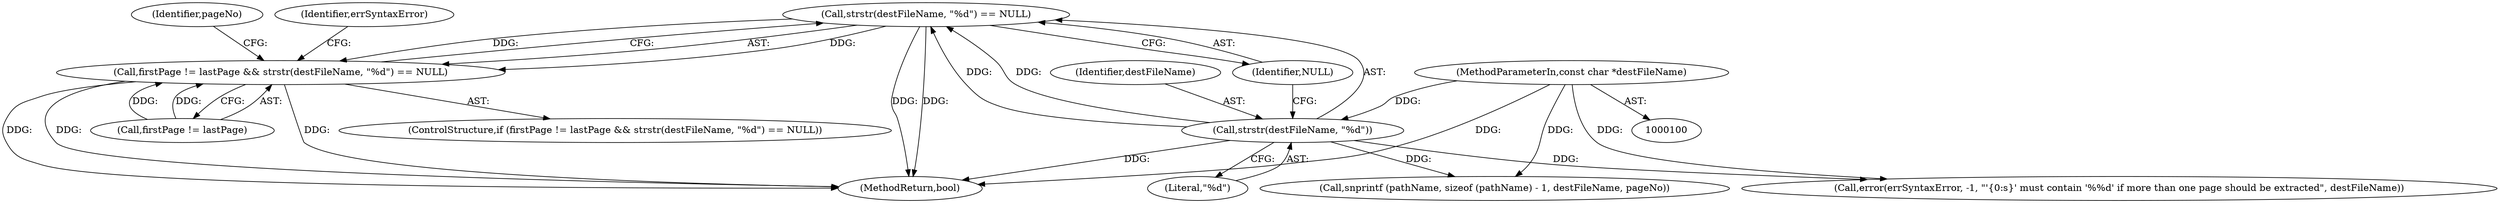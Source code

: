 digraph "0_poppler_61f79b8447c3ac8ab5a26e79e0c28053ffdccf75@API" {
"1000165" [label="(Call,strstr(destFileName, \"%d\") == NULL)"];
"1000166" [label="(Call,strstr(destFileName, \"%d\"))"];
"1000102" [label="(MethodParameterIn,const char *destFileName)"];
"1000161" [label="(Call,firstPage != lastPage && strstr(destFileName, \"%d\") == NULL)"];
"1000166" [label="(Call,strstr(destFileName, \"%d\"))"];
"1000168" [label="(Literal,\"%d\")"];
"1000162" [label="(Call,firstPage != lastPage)"];
"1000172" [label="(Identifier,errSyntaxError)"];
"1000165" [label="(Call,strstr(destFileName, \"%d\") == NULL)"];
"1000182" [label="(Identifier,pageNo)"];
"1000190" [label="(Call,snprintf (pathName, sizeof (pathName) - 1, destFileName, pageNo))"];
"1000167" [label="(Identifier,destFileName)"];
"1000169" [label="(Identifier,NULL)"];
"1000171" [label="(Call,error(errSyntaxError, -1, \"'{0:s}' must contain '%%d' if more than one page should be extracted\", destFileName))"];
"1000160" [label="(ControlStructure,if (firstPage != lastPage && strstr(destFileName, \"%d\") == NULL))"];
"1000102" [label="(MethodParameterIn,const char *destFileName)"];
"1000240" [label="(MethodReturn,bool)"];
"1000161" [label="(Call,firstPage != lastPage && strstr(destFileName, \"%d\") == NULL)"];
"1000165" -> "1000161"  [label="AST: "];
"1000165" -> "1000169"  [label="CFG: "];
"1000166" -> "1000165"  [label="AST: "];
"1000169" -> "1000165"  [label="AST: "];
"1000161" -> "1000165"  [label="CFG: "];
"1000165" -> "1000240"  [label="DDG: "];
"1000165" -> "1000240"  [label="DDG: "];
"1000165" -> "1000161"  [label="DDG: "];
"1000165" -> "1000161"  [label="DDG: "];
"1000166" -> "1000165"  [label="DDG: "];
"1000166" -> "1000165"  [label="DDG: "];
"1000166" -> "1000168"  [label="CFG: "];
"1000167" -> "1000166"  [label="AST: "];
"1000168" -> "1000166"  [label="AST: "];
"1000169" -> "1000166"  [label="CFG: "];
"1000166" -> "1000240"  [label="DDG: "];
"1000102" -> "1000166"  [label="DDG: "];
"1000166" -> "1000171"  [label="DDG: "];
"1000166" -> "1000190"  [label="DDG: "];
"1000102" -> "1000100"  [label="AST: "];
"1000102" -> "1000240"  [label="DDG: "];
"1000102" -> "1000171"  [label="DDG: "];
"1000102" -> "1000190"  [label="DDG: "];
"1000161" -> "1000160"  [label="AST: "];
"1000161" -> "1000162"  [label="CFG: "];
"1000162" -> "1000161"  [label="AST: "];
"1000172" -> "1000161"  [label="CFG: "];
"1000182" -> "1000161"  [label="CFG: "];
"1000161" -> "1000240"  [label="DDG: "];
"1000161" -> "1000240"  [label="DDG: "];
"1000161" -> "1000240"  [label="DDG: "];
"1000162" -> "1000161"  [label="DDG: "];
"1000162" -> "1000161"  [label="DDG: "];
}
